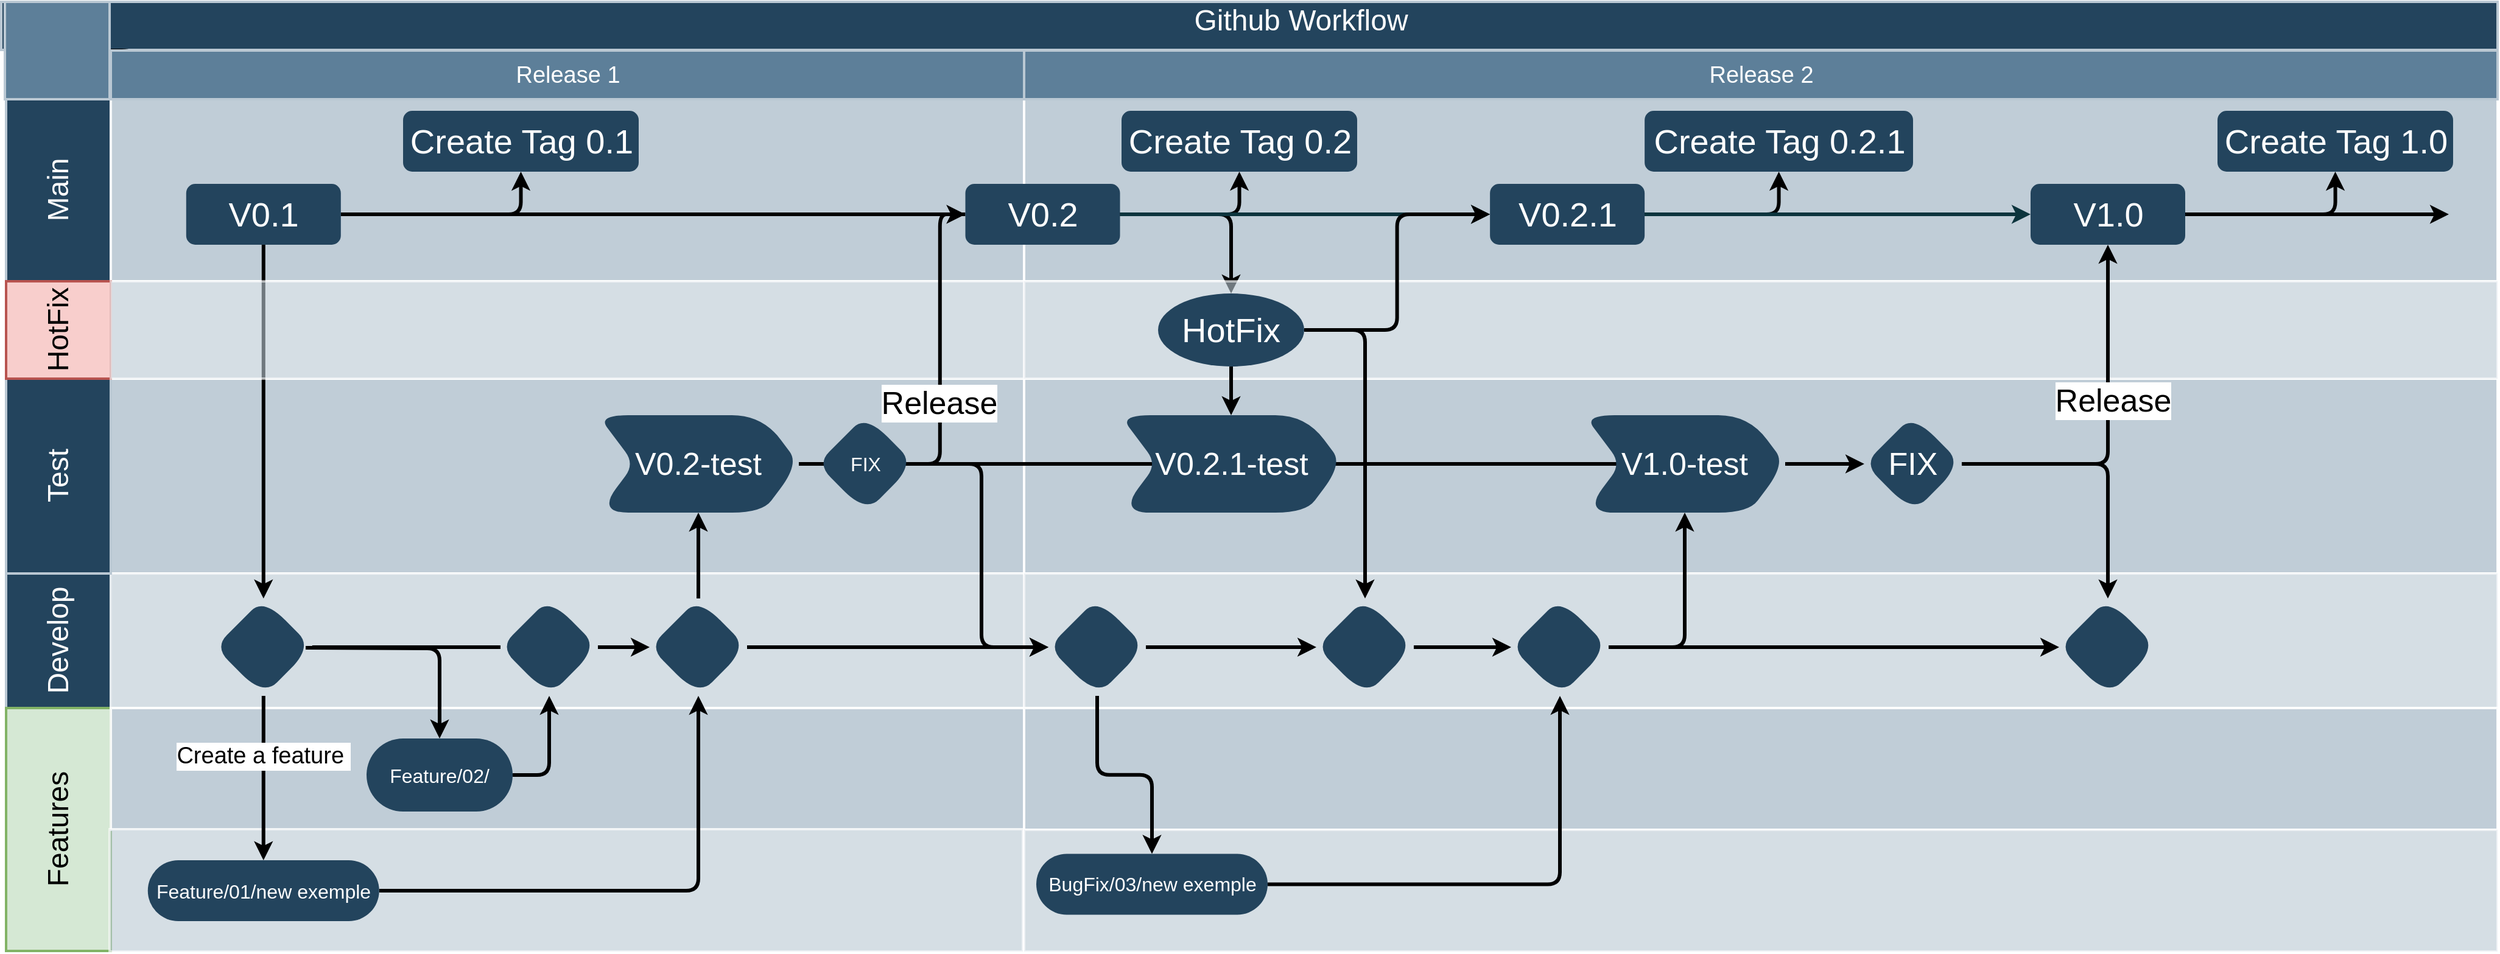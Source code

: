 <mxfile version="15.7.0" type="github">
  <diagram id="6a731a19-8d31-9384-78a2-239565b7b9f0" name="Page-1">
    <mxGraphModel dx="2595" dy="541" grid="1" gridSize="10" guides="1" tooltips="1" connect="1" arrows="1" fold="1" page="1" pageScale="1" pageWidth="1169" pageHeight="827" background="none" math="0" shadow="0">
      <root>
        <mxCell id="0" />
        <mxCell id="1" parent="0" />
        <mxCell id="56" value="Github Workflow" style="strokeColor=#BAC8D3;fillColor=#23445D;fontSize=24;strokeWidth=2;fontFamily=Helvetica;html=1;fontColor=#FFFFFF;fontStyle=0;spacingBottom=8;spacingRight=0;spacingLeft=83;" parent="1" vertex="1">
          <mxGeometry x="150" y="850.5" width="2050" height="39.5" as="geometry" />
        </mxCell>
        <mxCell id="57" value="Main" style="strokeColor=#BAC8D3;fillColor=#23445D;fontSize=24;strokeWidth=2;horizontal=0;fontFamily=Helvetica;html=1;fontColor=#FFFFFF;fontStyle=0" parent="1" vertex="1">
          <mxGeometry x="154" y="930.5" width="86" height="149.5" as="geometry" />
        </mxCell>
        <mxCell id="gMxrznZk4JAchWGVtuTN-206" value="" style="edgeStyle=orthogonalEdgeStyle;rounded=1;orthogonalLoop=1;jettySize=auto;html=1;labelBackgroundColor=none;fontSize=26;fontColor=#000000;endArrow=classic;endFill=1;strokeWidth=3;verticalAlign=top;" edge="1" parent="1" source="59" target="141">
          <mxGeometry relative="1" as="geometry" />
        </mxCell>
        <mxCell id="59" value="" style="strokeColor=#BAC8D3;fillColor=#5d7f99;fontSize=19;strokeWidth=2;fontFamily=Helvetica;html=1;labelBackgroundColor=none;fontColor=#FFFFFF;" parent="1" vertex="1">
          <mxGeometry x="153" y="850.5" width="86" height="80" as="geometry" />
        </mxCell>
        <mxCell id="64" value="Develop" style="strokeColor=#BAC8D3;fillColor=#23445D;fontSize=24;strokeWidth=2;horizontal=0;fontFamily=Helvetica;html=1;fontColor=#FFFFFF;fontStyle=0" parent="1" vertex="1">
          <mxGeometry x="154" y="1320" width="86" height="110.5" as="geometry" />
        </mxCell>
        <mxCell id="67" value="Features" style="strokeColor=#82b366;fillColor=#d5e8d4;fontSize=24;strokeWidth=2;horizontal=0;fontFamily=Helvetica;html=1;fontStyle=0" parent="1" vertex="1">
          <mxGeometry x="154" y="1430.5" width="86" height="199.5" as="geometry" />
        </mxCell>
        <mxCell id="68" value="" style="strokeColor=#FFFFFF;fillColor=#BAC8D3;fontSize=18;strokeWidth=2;fontFamily=Helvetica;html=1;opacity=90;" parent="1" vertex="1">
          <mxGeometry x="240" y="930.5" width="750" height="149.5" as="geometry" />
        </mxCell>
        <mxCell id="69" value="" style="strokeColor=#FFFFFF;fillColor=#BAC8D3;fontSize=18;strokeWidth=2;fontFamily=Helvetica;html=1;opacity=90;" parent="1" vertex="1">
          <mxGeometry x="240" y="1160" width="750" height="160" as="geometry" />
        </mxCell>
        <mxCell id="72" value="" style="strokeColor=#FFFFFF;fillColor=#BAC8D3;fontSize=18;strokeWidth=2;fontFamily=Helvetica;html=1;opacity=60;" parent="1" vertex="1">
          <mxGeometry x="240" y="1320" width="750" height="110.5" as="geometry" />
        </mxCell>
        <mxCell id="73" value="" style="strokeColor=#FFFFFF;fillColor=#BAC8D3;fontSize=18;strokeWidth=2;fontFamily=Helvetica;html=1;opacity=90;" parent="1" vertex="1">
          <mxGeometry x="240" y="1430.5" width="750" height="100" as="geometry" />
        </mxCell>
        <mxCell id="74" value="" style="strokeColor=#FFFFFF;fillColor=#BAC8D3;fontSize=18;strokeWidth=2;fontFamily=Helvetica;html=1;opacity=60;" parent="1" vertex="1">
          <mxGeometry x="239" y="1530" width="750" height="100.5" as="geometry" />
        </mxCell>
        <mxCell id="75" value="" style="strokeColor=#FFFFFF;fillColor=#BAC8D3;fontSize=18;strokeWidth=2;fontFamily=Helvetica;html=1;opacity=90;" parent="1" vertex="1">
          <mxGeometry x="990" y="930.5" width="1210" height="149.5" as="geometry" />
        </mxCell>
        <mxCell id="76" value="" style="strokeColor=#FFFFFF;fillColor=#BAC8D3;fontSize=18;strokeWidth=2;fontFamily=Helvetica;html=1;opacity=90;" parent="1" vertex="1">
          <mxGeometry x="990" y="1160" width="1210" height="160" as="geometry" />
        </mxCell>
        <mxCell id="79" value="" style="strokeColor=#FFFFFF;fillColor=#BAC8D3;fontSize=18;strokeWidth=2;fontFamily=Helvetica;html=1;opacity=60;" parent="1" vertex="1">
          <mxGeometry x="990" y="1320" width="1210" height="110.5" as="geometry" />
        </mxCell>
        <mxCell id="80" value="" style="strokeColor=#FFFFFF;fillColor=#BAC8D3;fontSize=18;strokeWidth=2;fontFamily=Helvetica;html=1;opacity=90;" parent="1" vertex="1">
          <mxGeometry x="990" y="1430.5" width="1210" height="100" as="geometry" />
        </mxCell>
        <mxCell id="81" value="" style="strokeColor=#FFFFFF;fillColor=#BAC8D3;fontSize=18;strokeWidth=2;fontFamily=Helvetica;html=1;opacity=60;fontStyle=4" parent="1" vertex="1">
          <mxGeometry x="990" y="1530.5" width="1210" height="100" as="geometry" />
        </mxCell>
        <mxCell id="gMxrznZk4JAchWGVtuTN-165" value="" style="edgeStyle=orthogonalEdgeStyle;rounded=1;orthogonalLoop=1;jettySize=auto;html=1;labelBackgroundColor=none;fontSize=16;fontColor=#FFFFFF;strokeWidth=3;" edge="1" parent="1" source="90" target="gMxrznZk4JAchWGVtuTN-164">
          <mxGeometry relative="1" as="geometry" />
        </mxCell>
        <mxCell id="gMxrznZk4JAchWGVtuTN-191" style="edgeStyle=orthogonalEdgeStyle;rounded=1;orthogonalLoop=1;jettySize=auto;html=1;exitX=1;exitY=0.5;exitDx=0;exitDy=0;entryX=0;entryY=0.5;entryDx=0;entryDy=0;labelBackgroundColor=none;fontSize=26;fontColor=#FFFFFF;strokeWidth=3;endArrow=none;endFill=0;" edge="1" parent="1" source="90" target="91">
          <mxGeometry relative="1" as="geometry" />
        </mxCell>
        <mxCell id="gMxrznZk4JAchWGVtuTN-233" value="" style="edgeStyle=orthogonalEdgeStyle;rounded=1;orthogonalLoop=1;jettySize=auto;html=1;labelBackgroundColor=none;fontSize=28;fontColor=#FFFFFF;endArrow=classic;endFill=1;strokeWidth=3;verticalAlign=top;" edge="1" parent="1" source="90" target="gMxrznZk4JAchWGVtuTN-232">
          <mxGeometry relative="1" as="geometry" />
        </mxCell>
        <mxCell id="90" value="V0.1" style="rounded=1;fillColor=#23445D;strokeColor=none;strokeWidth=2;fontFamily=Helvetica;html=1;gradientColor=none;fontSize=28;fontStyle=0;fontColor=#FFFFFF;" parent="1" vertex="1">
          <mxGeometry x="301.895" y="1000" width="127" height="50" as="geometry" />
        </mxCell>
        <mxCell id="gMxrznZk4JAchWGVtuTN-216" value="" style="edgeStyle=orthogonalEdgeStyle;rounded=1;orthogonalLoop=1;jettySize=auto;html=1;labelBackgroundColor=none;fontSize=26;fontColor=#000000;endArrow=classic;endFill=1;strokeWidth=3;verticalAlign=top;" edge="1" parent="1" source="91" target="gMxrznZk4JAchWGVtuTN-215">
          <mxGeometry relative="1" as="geometry" />
        </mxCell>
        <mxCell id="gMxrznZk4JAchWGVtuTN-265" style="edgeStyle=orthogonalEdgeStyle;rounded=1;orthogonalLoop=1;jettySize=auto;html=1;exitX=1;exitY=0.5;exitDx=0;exitDy=0;entryX=0.5;entryY=1;entryDx=0;entryDy=0;labelBackgroundColor=none;fontSize=28;fontColor=#FFFFFF;endArrow=classic;endFill=1;strokeWidth=3;verticalAlign=top;" edge="1" parent="1" source="91" target="gMxrznZk4JAchWGVtuTN-264">
          <mxGeometry relative="1" as="geometry" />
        </mxCell>
        <mxCell id="91" value="&lt;font color=&quot;#ffffff&quot; style=&quot;font-size: 28px;&quot;&gt;V0.2&lt;/font&gt;" style="rounded=1;fillColor=#23445D;strokeColor=none;strokeWidth=2;fontFamily=Helvetica;html=1;gradientColor=none;fontSize=28;" parent="1" vertex="1">
          <mxGeometry x="941.755" y="1000" width="127" height="50" as="geometry" />
        </mxCell>
        <mxCell id="gMxrznZk4JAchWGVtuTN-179" value="" style="edgeStyle=orthogonalEdgeStyle;rounded=1;orthogonalLoop=1;jettySize=auto;html=1;labelBackgroundColor=none;fontSize=16;fontColor=#FFFFFF;strokeWidth=3;" edge="1" parent="1" source="95" target="gMxrznZk4JAchWGVtuTN-178">
          <mxGeometry relative="1" as="geometry" />
        </mxCell>
        <mxCell id="95" value="&lt;font color=&quot;#ffffff&quot; style=&quot;font-size: 16px&quot;&gt;Feature/01/new exemple&lt;/font&gt;" style="rounded=1;fillColor=#23445D;strokeColor=none;strokeWidth=2;fontFamily=Helvetica;html=1;gradientColor=none;arcSize=50;fontSize=16;" parent="1" vertex="1">
          <mxGeometry x="270.39" y="1555.5" width="190" height="50" as="geometry" />
        </mxCell>
        <mxCell id="gMxrznZk4JAchWGVtuTN-155" value="&lt;font style=&quot;font-size: 19px&quot;&gt;Create a feature&amp;nbsp;&lt;/font&gt;" style="edgeStyle=orthogonalEdgeStyle;rounded=1;orthogonalLoop=1;jettySize=auto;html=1;entryX=0.5;entryY=0;entryDx=0;entryDy=0;fontSize=10;fontColor=#000000;strokeWidth=3;exitX=0.5;exitY=1;exitDx=0;exitDy=0;" edge="1" parent="1" source="gMxrznZk4JAchWGVtuTN-164" target="95">
          <mxGeometry x="-0.267" relative="1" as="geometry">
            <mxPoint x="423.5" y="1350" as="sourcePoint" />
            <mxPoint as="offset" />
          </mxGeometry>
        </mxCell>
        <mxCell id="gMxrznZk4JAchWGVtuTN-267" style="edgeStyle=orthogonalEdgeStyle;rounded=1;orthogonalLoop=1;jettySize=auto;html=1;exitX=1;exitY=0.5;exitDx=0;exitDy=0;entryX=0.5;entryY=1;entryDx=0;entryDy=0;labelBackgroundColor=none;fontSize=28;fontColor=#FFFFFF;endArrow=classic;endFill=1;strokeWidth=3;verticalAlign=top;" edge="1" parent="1" source="98" target="gMxrznZk4JAchWGVtuTN-266">
          <mxGeometry relative="1" as="geometry" />
        </mxCell>
        <mxCell id="98" value="V0.2.1" style="rounded=1;fillColor=#23445D;strokeColor=none;strokeWidth=2;fontFamily=Helvetica;html=1;gradientColor=none;fontColor=#FFFFFF;fontSize=28;" parent="1" vertex="1">
          <mxGeometry x="1372.571" y="1000" width="127" height="50" as="geometry" />
        </mxCell>
        <mxCell id="gMxrznZk4JAchWGVtuTN-272" style="edgeStyle=orthogonalEdgeStyle;rounded=1;orthogonalLoop=1;jettySize=auto;html=1;exitX=1;exitY=0.5;exitDx=0;exitDy=0;labelBackgroundColor=none;fontSize=28;fontColor=#FFFFFF;endArrow=classic;endFill=1;strokeWidth=3;verticalAlign=top;" edge="1" parent="1" source="111">
          <mxGeometry relative="1" as="geometry">
            <mxPoint x="2160" y="1025" as="targetPoint" />
          </mxGeometry>
        </mxCell>
        <mxCell id="gMxrznZk4JAchWGVtuTN-273" style="edgeStyle=orthogonalEdgeStyle;rounded=1;orthogonalLoop=1;jettySize=auto;html=1;exitX=1;exitY=0.5;exitDx=0;exitDy=0;entryX=0.5;entryY=1;entryDx=0;entryDy=0;labelBackgroundColor=none;fontSize=28;fontColor=#FFFFFF;endArrow=classic;endFill=1;strokeWidth=3;verticalAlign=top;" edge="1" parent="1" source="111" target="gMxrznZk4JAchWGVtuTN-271">
          <mxGeometry relative="1" as="geometry" />
        </mxCell>
        <mxCell id="111" value="&lt;font color=&quot;#ffffff&quot; style=&quot;font-size: 28px&quot;&gt;V1.0&lt;/font&gt;" style="rounded=1;fillColor=#23445D;strokeColor=none;strokeWidth=2;gradientColor=none;fontFamily=Helvetica;html=1;" parent="1" vertex="1">
          <mxGeometry x="1816.502" y="1000" width="127" height="50" as="geometry" />
        </mxCell>
        <mxCell id="122" value="" style="edgeStyle=elbowEdgeStyle;elbow=horizontal;strokeWidth=3;strokeColor=#0C343D;fontFamily=Helvetica;html=1;" parent="1" source="91" target="98" edge="1">
          <mxGeometry x="6.449" y="830.5" width="131.973" height="100" as="geometry">
            <mxPoint x="6.449" y="930.5" as="sourcePoint" />
            <mxPoint x="138.422" y="830.5" as="targetPoint" />
          </mxGeometry>
        </mxCell>
        <mxCell id="135" value="" style="edgeStyle=elbowEdgeStyle;elbow=horizontal;strokeWidth=3;strokeColor=#0C343D;fontFamily=Helvetica;html=1;" parent="1" source="98" target="111" edge="1">
          <mxGeometry x="6.449" y="830.5" width="131.973" height="100" as="geometry">
            <mxPoint x="6.449" y="930.5" as="sourcePoint" />
            <mxPoint x="138.422" y="830.5" as="targetPoint" />
          </mxGeometry>
        </mxCell>
        <mxCell id="140" value="" style="group" parent="1" vertex="1" connectable="0">
          <mxGeometry x="240" y="890.5" width="1960" height="40" as="geometry" />
        </mxCell>
        <mxCell id="141" value="Release 1" style="strokeColor=#BAC8D3;fillColor=#5d7f99;fontSize=19;strokeWidth=2;fontFamily=Helvetica;html=1;labelBackgroundColor=none;fontColor=#FFFFFF;" parent="140" vertex="1">
          <mxGeometry width="750" height="40" as="geometry" />
        </mxCell>
        <mxCell id="142" value="Release 2" style="strokeColor=#BAC8D3;fillColor=#5d7f99;fontSize=19;strokeWidth=2;fontFamily=Helvetica;html=1;labelBackgroundColor=none;fontColor=#FFFFFF;" parent="140" vertex="1">
          <mxGeometry x="750" width="1210" height="40" as="geometry" />
        </mxCell>
        <mxCell id="gMxrznZk4JAchWGVtuTN-148" value="Test" style="strokeColor=#BAC8D3;fillColor=#23445D;fontSize=24;strokeWidth=2;horizontal=0;fontFamily=Helvetica;html=1;fontColor=#FFFFFF;fontStyle=0" vertex="1" parent="1">
          <mxGeometry x="154" y="1160" width="86" height="160" as="geometry" />
        </mxCell>
        <mxCell id="gMxrznZk4JAchWGVtuTN-167" value="" style="edgeStyle=orthogonalEdgeStyle;rounded=1;orthogonalLoop=1;jettySize=auto;html=1;labelBackgroundColor=none;fontSize=16;fontColor=#FFFFFF;strokeWidth=3;entryX=0.5;entryY=0;entryDx=0;entryDy=0;" edge="1" parent="1" target="gMxrznZk4JAchWGVtuTN-170">
          <mxGeometry relative="1" as="geometry">
            <mxPoint x="400" y="1381" as="sourcePoint" />
            <mxPoint x="460.395" y="1380.5" as="targetPoint" />
          </mxGeometry>
        </mxCell>
        <mxCell id="gMxrznZk4JAchWGVtuTN-192" style="edgeStyle=orthogonalEdgeStyle;rounded=1;orthogonalLoop=1;jettySize=auto;html=1;exitX=1;exitY=0.5;exitDx=0;exitDy=0;entryX=0;entryY=0.5;entryDx=0;entryDy=0;labelBackgroundColor=none;fontSize=26;fontColor=#FFFFFF;endArrow=none;endFill=0;strokeWidth=3;verticalAlign=top;" edge="1" parent="1" source="gMxrznZk4JAchWGVtuTN-164" target="gMxrznZk4JAchWGVtuTN-175">
          <mxGeometry relative="1" as="geometry" />
        </mxCell>
        <mxCell id="gMxrznZk4JAchWGVtuTN-164" value="" style="rhombus;whiteSpace=wrap;html=1;rounded=1;fontSize=28;fontColor=#FFFFFF;fontStyle=0;strokeColor=none;strokeWidth=2;fillColor=#23445D;arcSize=50;" vertex="1" parent="1">
          <mxGeometry x="325.395" y="1340.5" width="80" height="80" as="geometry" />
        </mxCell>
        <mxCell id="gMxrznZk4JAchWGVtuTN-168" value="HotFix" style="strokeColor=#b85450;fillColor=#f8cecc;fontSize=24;strokeWidth=2;horizontal=0;fontFamily=Helvetica;html=1;fontStyle=0" vertex="1" parent="1">
          <mxGeometry x="154" y="1080" width="86" height="80" as="geometry" />
        </mxCell>
        <mxCell id="gMxrznZk4JAchWGVtuTN-201" style="edgeStyle=orthogonalEdgeStyle;rounded=1;orthogonalLoop=1;jettySize=auto;html=1;exitX=1;exitY=0.5;exitDx=0;exitDy=0;entryX=0.5;entryY=1;entryDx=0;entryDy=0;labelBackgroundColor=none;fontSize=26;fontColor=#000000;endArrow=classic;endFill=1;strokeWidth=3;verticalAlign=top;" edge="1" parent="1" source="gMxrznZk4JAchWGVtuTN-170" target="gMxrznZk4JAchWGVtuTN-175">
          <mxGeometry relative="1" as="geometry" />
        </mxCell>
        <mxCell id="gMxrznZk4JAchWGVtuTN-170" value="Feature/02/" style="whiteSpace=wrap;html=1;rounded=1;fontSize=16;fontColor=#FFFFFF;fontStyle=0;strokeColor=none;strokeWidth=2;fillColor=#23445D;arcSize=50;" vertex="1" parent="1">
          <mxGeometry x="450.005" y="1455.5" width="120" height="60" as="geometry" />
        </mxCell>
        <mxCell id="gMxrznZk4JAchWGVtuTN-172" value="" style="strokeColor=#FFFFFF;fillColor=#BAC8D3;fontSize=18;strokeWidth=2;fontFamily=Helvetica;html=1;opacity=60;" vertex="1" parent="1">
          <mxGeometry x="240" y="1080" width="750" height="80" as="geometry" />
        </mxCell>
        <mxCell id="gMxrznZk4JAchWGVtuTN-174" value="" style="strokeColor=#FFFFFF;fillColor=#BAC8D3;fontSize=18;strokeWidth=2;fontFamily=Helvetica;html=1;opacity=60;" vertex="1" parent="1">
          <mxGeometry x="990" y="1080" width="1210" height="80" as="geometry" />
        </mxCell>
        <mxCell id="gMxrznZk4JAchWGVtuTN-181" style="edgeStyle=orthogonalEdgeStyle;rounded=1;orthogonalLoop=1;jettySize=auto;html=1;exitX=1;exitY=0.5;exitDx=0;exitDy=0;entryX=0;entryY=0.5;entryDx=0;entryDy=0;labelBackgroundColor=none;fontSize=16;fontColor=#FFFFFF;strokeWidth=3;" edge="1" parent="1" source="gMxrznZk4JAchWGVtuTN-175" target="gMxrznZk4JAchWGVtuTN-178">
          <mxGeometry relative="1" as="geometry" />
        </mxCell>
        <mxCell id="gMxrznZk4JAchWGVtuTN-175" value="" style="rhombus;whiteSpace=wrap;html=1;rounded=1;fontSize=16;fontColor=#FFFFFF;fontStyle=0;strokeColor=none;strokeWidth=2;fillColor=#23445D;arcSize=50;" vertex="1" parent="1">
          <mxGeometry x="560.005" y="1340.5" width="80" height="80" as="geometry" />
        </mxCell>
        <mxCell id="gMxrznZk4JAchWGVtuTN-185" value="" style="edgeStyle=orthogonalEdgeStyle;rounded=1;orthogonalLoop=1;jettySize=auto;html=1;labelBackgroundColor=none;fontSize=16;fontColor=#FFFFFF;strokeWidth=3;" edge="1" parent="1" source="gMxrznZk4JAchWGVtuTN-178" target="gMxrznZk4JAchWGVtuTN-184">
          <mxGeometry relative="1" as="geometry" />
        </mxCell>
        <mxCell id="gMxrznZk4JAchWGVtuTN-203" value="" style="edgeStyle=orthogonalEdgeStyle;rounded=1;orthogonalLoop=1;jettySize=auto;html=1;labelBackgroundColor=none;fontSize=26;fontColor=#000000;endArrow=classic;endFill=1;strokeWidth=3;verticalAlign=top;" edge="1" parent="1" source="gMxrznZk4JAchWGVtuTN-178" target="gMxrznZk4JAchWGVtuTN-202">
          <mxGeometry relative="1" as="geometry" />
        </mxCell>
        <mxCell id="gMxrznZk4JAchWGVtuTN-178" value="" style="rhombus;whiteSpace=wrap;html=1;rounded=1;fontSize=16;strokeColor=none;strokeWidth=2;fillColor=#23445D;arcSize=50;" vertex="1" parent="1">
          <mxGeometry x="682.5" y="1340.5" width="80" height="80" as="geometry" />
        </mxCell>
        <mxCell id="gMxrznZk4JAchWGVtuTN-199" style="edgeStyle=orthogonalEdgeStyle;rounded=1;orthogonalLoop=1;jettySize=auto;html=1;exitX=1;exitY=0.5;exitDx=0;exitDy=0;entryX=0;entryY=0.5;entryDx=0;entryDy=0;labelBackgroundColor=none;fontSize=26;fontColor=#FFFFFF;endArrow=none;endFill=0;strokeWidth=3;verticalAlign=top;" edge="1" parent="1" source="gMxrznZk4JAchWGVtuTN-184" target="gMxrznZk4JAchWGVtuTN-195">
          <mxGeometry relative="1" as="geometry" />
        </mxCell>
        <mxCell id="gMxrznZk4JAchWGVtuTN-244" style="edgeStyle=orthogonalEdgeStyle;rounded=1;orthogonalLoop=1;jettySize=auto;html=1;exitX=1;exitY=0.5;exitDx=0;exitDy=0;entryX=0;entryY=0.5;entryDx=0;entryDy=0;labelBackgroundColor=none;fontSize=28;fontColor=#FFFFFF;endArrow=none;endFill=0;strokeWidth=3;verticalAlign=top;" edge="1" parent="1" source="gMxrznZk4JAchWGVtuTN-184" target="gMxrznZk4JAchWGVtuTN-243">
          <mxGeometry relative="1" as="geometry" />
        </mxCell>
        <mxCell id="gMxrznZk4JAchWGVtuTN-184" value="V0.2-test" style="shape=step;perimeter=stepPerimeter;whiteSpace=wrap;html=1;fixedSize=1;rounded=1;fontSize=26;strokeColor=none;strokeWidth=2;fillColor=#23445D;arcSize=50;fontColor=#FFFFFF;size=30;" vertex="1" parent="1">
          <mxGeometry x="640" y="1190" width="165" height="80" as="geometry" />
        </mxCell>
        <mxCell id="gMxrznZk4JAchWGVtuTN-204" style="edgeStyle=orthogonalEdgeStyle;rounded=1;orthogonalLoop=1;jettySize=auto;html=1;exitX=1;exitY=0.5;exitDx=0;exitDy=0;entryX=0;entryY=0.5;entryDx=0;entryDy=0;labelBackgroundColor=none;fontSize=26;fontColor=#000000;endArrow=classic;endFill=1;strokeWidth=3;verticalAlign=top;" edge="1" parent="1" source="gMxrznZk4JAchWGVtuTN-195" target="gMxrznZk4JAchWGVtuTN-202">
          <mxGeometry relative="1" as="geometry" />
        </mxCell>
        <mxCell id="gMxrznZk4JAchWGVtuTN-263" style="edgeStyle=orthogonalEdgeStyle;rounded=1;orthogonalLoop=1;jettySize=auto;html=1;exitX=1;exitY=0.5;exitDx=0;exitDy=0;entryX=0;entryY=0.5;entryDx=0;entryDy=0;labelBackgroundColor=none;fontSize=28;fontColor=#FFFFFF;endArrow=classic;endFill=1;strokeWidth=3;verticalAlign=top;" edge="1" parent="1" source="gMxrznZk4JAchWGVtuTN-195" target="91">
          <mxGeometry relative="1" as="geometry" />
        </mxCell>
        <mxCell id="gMxrznZk4JAchWGVtuTN-195" value="FIX" style="rhombus;whiteSpace=wrap;html=1;rounded=1;fontSize=16;strokeColor=none;strokeWidth=2;fillColor=#23445D;arcSize=50;fontColor=#FFFFFF;" vertex="1" parent="1">
          <mxGeometry x="820" y="1190" width="80" height="80" as="geometry" />
        </mxCell>
        <mxCell id="gMxrznZk4JAchWGVtuTN-213" style="edgeStyle=orthogonalEdgeStyle;rounded=1;orthogonalLoop=1;jettySize=auto;html=1;exitX=0.5;exitY=1;exitDx=0;exitDy=0;entryX=0.5;entryY=0;entryDx=0;entryDy=0;labelBackgroundColor=none;fontSize=26;fontColor=#000000;endArrow=classic;endFill=1;strokeWidth=3;verticalAlign=top;" edge="1" parent="1" source="gMxrznZk4JAchWGVtuTN-202" target="gMxrznZk4JAchWGVtuTN-212">
          <mxGeometry relative="1" as="geometry" />
        </mxCell>
        <mxCell id="gMxrznZk4JAchWGVtuTN-221" style="edgeStyle=orthogonalEdgeStyle;rounded=1;orthogonalLoop=1;jettySize=auto;html=1;exitX=1;exitY=0.5;exitDx=0;exitDy=0;entryX=0;entryY=0.5;entryDx=0;entryDy=0;labelBackgroundColor=none;fontSize=28;fontColor=#FFFFFF;endArrow=classic;endFill=1;strokeWidth=3;verticalAlign=top;" edge="1" parent="1" source="gMxrznZk4JAchWGVtuTN-202" target="gMxrznZk4JAchWGVtuTN-219">
          <mxGeometry relative="1" as="geometry" />
        </mxCell>
        <mxCell id="gMxrznZk4JAchWGVtuTN-202" value="" style="rhombus;whiteSpace=wrap;html=1;rounded=1;fontSize=16;strokeColor=none;strokeWidth=2;fillColor=#23445D;arcSize=50;" vertex="1" parent="1">
          <mxGeometry x="1010" y="1340.5" width="80" height="80" as="geometry" />
        </mxCell>
        <mxCell id="gMxrznZk4JAchWGVtuTN-250" style="edgeStyle=orthogonalEdgeStyle;rounded=1;orthogonalLoop=1;jettySize=auto;html=1;exitX=1;exitY=0.5;exitDx=0;exitDy=0;entryX=0.5;entryY=1;entryDx=0;entryDy=0;labelBackgroundColor=none;fontSize=28;fontColor=#FFFFFF;endArrow=classic;endFill=1;strokeWidth=3;verticalAlign=top;" edge="1" parent="1" source="gMxrznZk4JAchWGVtuTN-212" target="gMxrznZk4JAchWGVtuTN-224">
          <mxGeometry relative="1" as="geometry" />
        </mxCell>
        <mxCell id="gMxrznZk4JAchWGVtuTN-212" value="&lt;font color=&quot;#ffffff&quot; style=&quot;font-size: 16px&quot;&gt;BugFix/03/new exemple&lt;/font&gt;" style="rounded=1;fillColor=#23445D;strokeColor=none;strokeWidth=2;fontFamily=Helvetica;html=1;gradientColor=none;arcSize=50;fontSize=16;" vertex="1" parent="1">
          <mxGeometry x="1000" y="1550.25" width="190" height="50" as="geometry" />
        </mxCell>
        <mxCell id="gMxrznZk4JAchWGVtuTN-217" style="edgeStyle=orthogonalEdgeStyle;rounded=1;orthogonalLoop=1;jettySize=auto;html=1;exitX=1;exitY=0.5;exitDx=0;exitDy=0;entryX=0;entryY=0.5;entryDx=0;entryDy=0;labelBackgroundColor=none;fontSize=26;fontColor=#FFFFFF;endArrow=classic;endFill=1;strokeWidth=3;verticalAlign=top;" edge="1" parent="1" source="gMxrznZk4JAchWGVtuTN-215" target="98">
          <mxGeometry relative="1" as="geometry" />
        </mxCell>
        <mxCell id="gMxrznZk4JAchWGVtuTN-220" value="" style="edgeStyle=orthogonalEdgeStyle;rounded=1;orthogonalLoop=1;jettySize=auto;html=1;labelBackgroundColor=none;fontSize=28;fontColor=#FFFFFF;endArrow=classic;endFill=1;strokeWidth=3;verticalAlign=top;" edge="1" parent="1" source="gMxrznZk4JAchWGVtuTN-215" target="gMxrznZk4JAchWGVtuTN-219">
          <mxGeometry relative="1" as="geometry" />
        </mxCell>
        <mxCell id="gMxrznZk4JAchWGVtuTN-248" style="edgeStyle=orthogonalEdgeStyle;rounded=1;orthogonalLoop=1;jettySize=auto;html=1;exitX=0.5;exitY=1;exitDx=0;exitDy=0;entryX=0.5;entryY=0;entryDx=0;entryDy=0;labelBackgroundColor=none;fontSize=28;fontColor=#FFFFFF;endArrow=classic;endFill=1;strokeWidth=3;verticalAlign=top;" edge="1" parent="1" source="gMxrznZk4JAchWGVtuTN-215" target="gMxrznZk4JAchWGVtuTN-246">
          <mxGeometry relative="1" as="geometry" />
        </mxCell>
        <mxCell id="gMxrznZk4JAchWGVtuTN-215" value="&lt;font color=&quot;#ffffff&quot;&gt;HotFix&lt;/font&gt;" style="ellipse;whiteSpace=wrap;html=1;rounded=1;fontSize=28;strokeColor=none;strokeWidth=2;fillColor=#23445D;" vertex="1" parent="1">
          <mxGeometry x="1100.005" y="1090" width="120" height="60" as="geometry" />
        </mxCell>
        <mxCell id="gMxrznZk4JAchWGVtuTN-225" value="" style="edgeStyle=orthogonalEdgeStyle;rounded=1;orthogonalLoop=1;jettySize=auto;html=1;labelBackgroundColor=none;fontSize=28;fontColor=#FFFFFF;endArrow=classic;endFill=1;strokeWidth=3;verticalAlign=top;" edge="1" parent="1" source="gMxrznZk4JAchWGVtuTN-219" target="gMxrznZk4JAchWGVtuTN-224">
          <mxGeometry relative="1" as="geometry" />
        </mxCell>
        <mxCell id="gMxrznZk4JAchWGVtuTN-219" value="" style="rhombus;whiteSpace=wrap;html=1;rounded=1;fontSize=28;strokeColor=none;strokeWidth=2;fillColor=#23445D;arcSize=50;" vertex="1" parent="1">
          <mxGeometry x="1230.005" y="1340.5" width="80" height="80" as="geometry" />
        </mxCell>
        <mxCell id="gMxrznZk4JAchWGVtuTN-249" style="edgeStyle=orthogonalEdgeStyle;rounded=1;orthogonalLoop=1;jettySize=auto;html=1;exitX=1;exitY=0.5;exitDx=0;exitDy=0;entryX=0.5;entryY=1;entryDx=0;entryDy=0;labelBackgroundColor=none;fontSize=28;fontColor=#FFFFFF;endArrow=classic;endFill=1;strokeWidth=3;verticalAlign=top;" edge="1" parent="1" source="gMxrznZk4JAchWGVtuTN-224" target="gMxrznZk4JAchWGVtuTN-243">
          <mxGeometry relative="1" as="geometry" />
        </mxCell>
        <mxCell id="gMxrznZk4JAchWGVtuTN-259" value="" style="edgeStyle=orthogonalEdgeStyle;rounded=1;orthogonalLoop=1;jettySize=auto;html=1;labelBackgroundColor=none;fontSize=28;fontColor=#FFFFFF;endArrow=classic;endFill=1;strokeWidth=3;verticalAlign=top;" edge="1" parent="1" source="gMxrznZk4JAchWGVtuTN-224" target="gMxrznZk4JAchWGVtuTN-258">
          <mxGeometry relative="1" as="geometry" />
        </mxCell>
        <mxCell id="gMxrznZk4JAchWGVtuTN-224" value="" style="rhombus;whiteSpace=wrap;html=1;rounded=1;fontSize=28;strokeColor=none;strokeWidth=2;fillColor=#23445D;arcSize=50;" vertex="1" parent="1">
          <mxGeometry x="1390.005" y="1340.5" width="80" height="80" as="geometry" />
        </mxCell>
        <mxCell id="gMxrznZk4JAchWGVtuTN-232" value="Create Tag 0.1" style="rounded=1;fillColor=#23445D;strokeColor=none;strokeWidth=2;fontFamily=Helvetica;html=1;gradientColor=none;fontSize=28;fontStyle=0;fontColor=#FFFFFF;" vertex="1" parent="1">
          <mxGeometry x="480" y="940" width="193.5" height="50" as="geometry" />
        </mxCell>
        <mxCell id="gMxrznZk4JAchWGVtuTN-255" value="" style="edgeStyle=orthogonalEdgeStyle;rounded=1;orthogonalLoop=1;jettySize=auto;html=1;labelBackgroundColor=none;fontSize=28;fontColor=#FFFFFF;endArrow=classic;endFill=1;strokeWidth=3;verticalAlign=top;" edge="1" parent="1" source="gMxrznZk4JAchWGVtuTN-243" target="gMxrznZk4JAchWGVtuTN-254">
          <mxGeometry relative="1" as="geometry" />
        </mxCell>
        <mxCell id="gMxrznZk4JAchWGVtuTN-243" value="V1.0-test" style="shape=step;perimeter=stepPerimeter;whiteSpace=wrap;html=1;fixedSize=1;rounded=1;fontSize=26;strokeColor=none;strokeWidth=2;fillColor=#23445D;arcSize=50;fontColor=#FFFFFF;size=30;" vertex="1" parent="1">
          <mxGeometry x="1450" y="1190" width="165" height="80" as="geometry" />
        </mxCell>
        <mxCell id="gMxrznZk4JAchWGVtuTN-246" value="V0.2.1-test" style="shape=step;perimeter=stepPerimeter;whiteSpace=wrap;html=1;fixedSize=1;rounded=1;fontSize=26;strokeColor=none;strokeWidth=2;fillColor=#23445D;arcSize=50;fontColor=#FFFFFF;size=30;" vertex="1" parent="1">
          <mxGeometry x="1068.75" y="1190" width="182.5" height="80" as="geometry" />
        </mxCell>
        <mxCell id="gMxrznZk4JAchWGVtuTN-256" style="edgeStyle=orthogonalEdgeStyle;rounded=1;orthogonalLoop=1;jettySize=auto;html=1;exitX=1;exitY=0.5;exitDx=0;exitDy=0;entryX=0.5;entryY=1;entryDx=0;entryDy=0;labelBackgroundColor=none;fontSize=28;fontColor=#FFFFFF;endArrow=classic;endFill=1;strokeWidth=3;verticalAlign=top;" edge="1" parent="1" source="gMxrznZk4JAchWGVtuTN-254" target="111">
          <mxGeometry relative="1" as="geometry" />
        </mxCell>
        <mxCell id="gMxrznZk4JAchWGVtuTN-260" style="edgeStyle=orthogonalEdgeStyle;rounded=1;orthogonalLoop=1;jettySize=auto;html=1;exitX=1;exitY=0.5;exitDx=0;exitDy=0;entryX=0.5;entryY=0;entryDx=0;entryDy=0;labelBackgroundColor=none;fontSize=28;fontColor=#FFFFFF;endArrow=classic;endFill=1;strokeWidth=3;verticalAlign=top;" edge="1" parent="1" source="gMxrznZk4JAchWGVtuTN-254" target="gMxrznZk4JAchWGVtuTN-258">
          <mxGeometry relative="1" as="geometry" />
        </mxCell>
        <mxCell id="gMxrznZk4JAchWGVtuTN-254" value="FIX" style="rhombus;whiteSpace=wrap;html=1;rounded=1;fontSize=26;fontColor=#FFFFFF;strokeColor=none;strokeWidth=2;fillColor=#23445D;arcSize=50;" vertex="1" parent="1">
          <mxGeometry x="1680" y="1190" width="80" height="80" as="geometry" />
        </mxCell>
        <mxCell id="gMxrznZk4JAchWGVtuTN-258" value="" style="rhombus;whiteSpace=wrap;html=1;rounded=1;fontSize=28;strokeColor=none;strokeWidth=2;fillColor=#23445D;arcSize=50;" vertex="1" parent="1">
          <mxGeometry x="1840.005" y="1340.5" width="80" height="80" as="geometry" />
        </mxCell>
        <mxCell id="gMxrznZk4JAchWGVtuTN-261" value="&lt;span style=&quot;color: rgb(0 , 0 , 0)&quot;&gt;Release&lt;/span&gt;" style="edgeLabel;html=1;align=center;verticalAlign=middle;resizable=0;points=[];fontSize=26;fontColor=#FFFFFF;" vertex="1" connectable="0" parent="1">
          <mxGeometry x="2033.5" y="1190" as="geometry">
            <mxPoint x="-150" y="-12" as="offset" />
          </mxGeometry>
        </mxCell>
        <mxCell id="gMxrznZk4JAchWGVtuTN-264" value="Create Tag 0.2" style="rounded=1;fillColor=#23445D;strokeColor=none;strokeWidth=2;fontFamily=Helvetica;html=1;gradientColor=none;fontSize=28;fontStyle=0;fontColor=#FFFFFF;" vertex="1" parent="1">
          <mxGeometry x="1070" y="940" width="193.5" height="50" as="geometry" />
        </mxCell>
        <mxCell id="gMxrznZk4JAchWGVtuTN-266" value="Create Tag 0.2.1" style="rounded=1;fillColor=#23445D;strokeColor=none;strokeWidth=2;fontFamily=Helvetica;html=1;gradientColor=none;fontSize=28;fontStyle=0;fontColor=#FFFFFF;" vertex="1" parent="1">
          <mxGeometry x="1499.57" y="940" width="220.43" height="50" as="geometry" />
        </mxCell>
        <mxCell id="gMxrznZk4JAchWGVtuTN-269" value="&lt;span style=&quot;color: rgb(0 , 0 , 0)&quot;&gt;Release&lt;/span&gt;" style="edgeLabel;html=1;align=center;verticalAlign=middle;resizable=0;points=[];fontSize=26;fontColor=#FFFFFF;" vertex="1" connectable="0" parent="1">
          <mxGeometry x="920.0" y="1180" as="geometry" />
        </mxCell>
        <mxCell id="gMxrznZk4JAchWGVtuTN-271" value="Create Tag 1.0" style="rounded=1;fillColor=#23445D;strokeColor=none;strokeWidth=2;fontFamily=Helvetica;html=1;gradientColor=none;fontSize=28;fontStyle=0;fontColor=#FFFFFF;" vertex="1" parent="1">
          <mxGeometry x="1970" y="940" width="193.5" height="50" as="geometry" />
        </mxCell>
      </root>
    </mxGraphModel>
  </diagram>
</mxfile>
